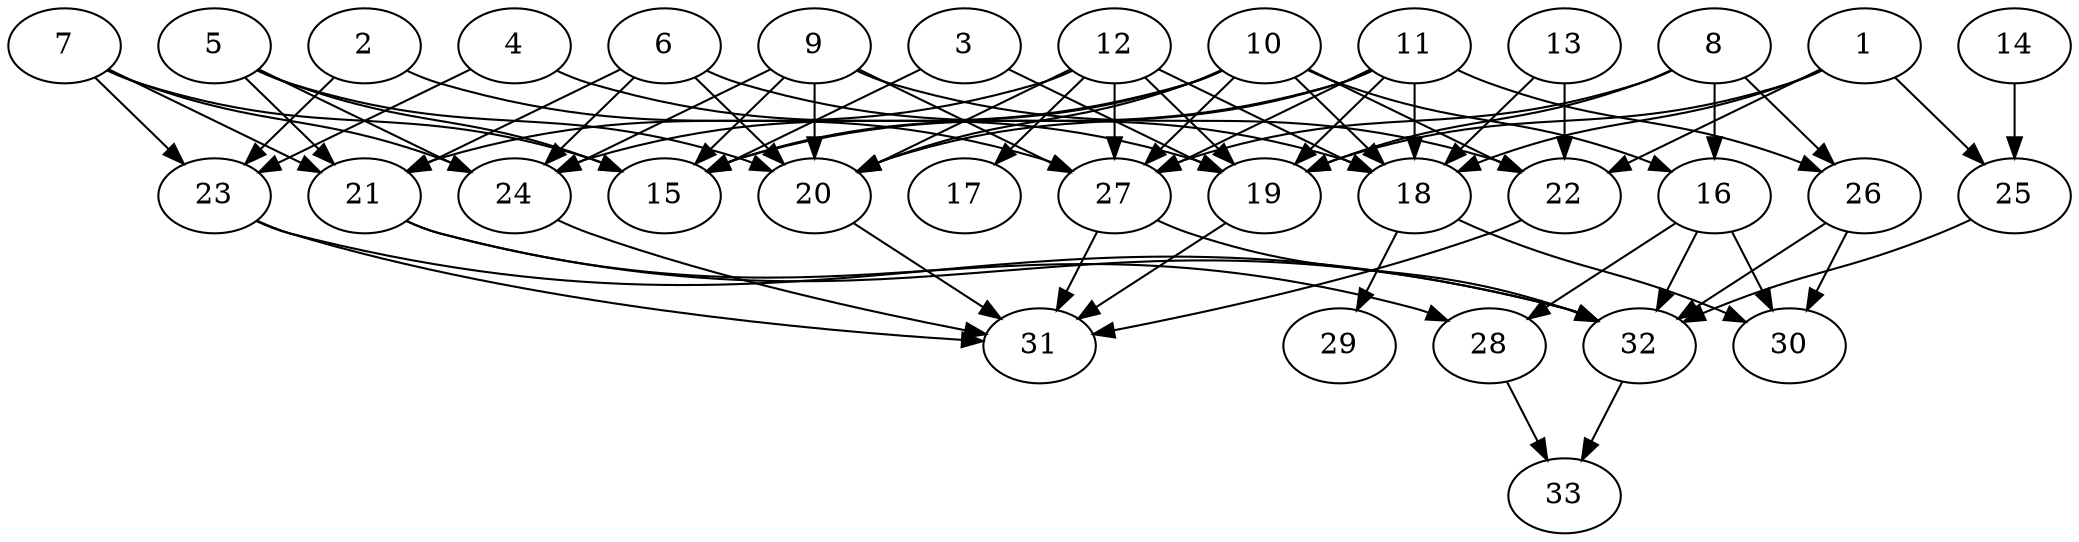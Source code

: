 // DAG (tier=2-normal, mode=compute, n=33, ccr=0.388, fat=0.699, density=0.476, regular=0.466, jump=0.170, mindata=524288, maxdata=8388608)
// DAG automatically generated by daggen at Sun Aug 24 16:33:33 2025
// /home/ermia/Project/Environments/daggen/bin/daggen --dot --ccr 0.388 --fat 0.699 --regular 0.466 --density 0.476 --jump 0.170 --mindata 524288 --maxdata 8388608 -n 33 
digraph G {
  1 [size="547491187872818528256", alpha="0.07", expect_size="273745593936409264128"]
  1 -> 18 [size ="535395532013568"]
  1 -> 19 [size ="535395532013568"]
  1 -> 22 [size ="535395532013568"]
  1 -> 25 [size ="535395532013568"]
  2 [size="121848811605972704", alpha="0.14", expect_size="60924405802986352"]
  2 -> 23 [size ="66520453480448"]
  2 -> 27 [size ="66520453480448"]
  3 [size="420628829033528819712", alpha="0.11", expect_size="210314414516764409856"]
  3 -> 15 [size ="449113397133312"]
  3 -> 19 [size ="449113397133312"]
  4 [size="14423265927039668", alpha="0.16", expect_size="7211632963519834"]
  4 -> 19 [size ="322874300694528"]
  4 -> 23 [size ="322874300694528"]
  5 [size="995157993356542848", alpha="0.19", expect_size="497578996678271424"]
  5 -> 15 [size ="468091876147200"]
  5 -> 20 [size ="468091876147200"]
  5 -> 21 [size ="468091876147200"]
  5 -> 24 [size ="468091876147200"]
  6 [size="182569894292750336000", alpha="0.03", expect_size="91284947146375168000"]
  6 -> 18 [size ="257459801292800"]
  6 -> 20 [size ="257459801292800"]
  6 -> 21 [size ="257459801292800"]
  6 -> 24 [size ="257459801292800"]
  7 [size="6832976713651299", alpha="0.08", expect_size="3416488356825649"]
  7 -> 15 [size ="208709774999552"]
  7 -> 21 [size ="208709774999552"]
  7 -> 23 [size ="208709774999552"]
  7 -> 24 [size ="208709774999552"]
  8 [size="8551337839403466752", alpha="0.03", expect_size="4275668919701733376"]
  8 -> 16 [size ="33453844201472"]
  8 -> 19 [size ="33453844201472"]
  8 -> 26 [size ="33453844201472"]
  8 -> 27 [size ="33453844201472"]
  9 [size="18079931892258048", alpha="0.00", expect_size="9039965946129024"]
  9 -> 15 [size ="297576943321088"]
  9 -> 20 [size ="297576943321088"]
  9 -> 22 [size ="297576943321088"]
  9 -> 24 [size ="297576943321088"]
  9 -> 27 [size ="297576943321088"]
  10 [size="11347829209803814", alpha="0.09", expect_size="5673914604901907"]
  10 -> 15 [size ="195130170540032"]
  10 -> 16 [size ="195130170540032"]
  10 -> 18 [size ="195130170540032"]
  10 -> 20 [size ="195130170540032"]
  10 -> 22 [size ="195130170540032"]
  10 -> 24 [size ="195130170540032"]
  10 -> 27 [size ="195130170540032"]
  11 [size="94720983506639344", alpha="0.03", expect_size="47360491753319672"]
  11 -> 15 [size ="105182079746048"]
  11 -> 18 [size ="105182079746048"]
  11 -> 19 [size ="105182079746048"]
  11 -> 20 [size ="105182079746048"]
  11 -> 26 [size ="105182079746048"]
  11 -> 27 [size ="105182079746048"]
  12 [size="413938692628779368448", alpha="0.16", expect_size="206969346314389684224"]
  12 -> 17 [size ="444338559516672"]
  12 -> 18 [size ="444338559516672"]
  12 -> 19 [size ="444338559516672"]
  12 -> 20 [size ="444338559516672"]
  12 -> 21 [size ="444338559516672"]
  12 -> 27 [size ="444338559516672"]
  13 [size="7922433235206614", alpha="0.16", expect_size="3961216617603307"]
  13 -> 18 [size ="18077651566592"]
  13 -> 22 [size ="18077651566592"]
  14 [size="45369113493727346688", alpha="0.19", expect_size="22684556746863673344"]
  14 -> 25 [size ="101764627955712"]
  15 [size="22599513481878175744", alpha="0.10", expect_size="11299756740939087872"]
  16 [size="10866946077122208", alpha="0.13", expect_size="5433473038561104"]
  16 -> 28 [size ="516005499502592"]
  16 -> 30 [size ="516005499502592"]
  16 -> 32 [size ="516005499502592"]
  17 [size="542656948922961", alpha="0.15", expect_size="271328474461480"]
  18 [size="329205325231897", alpha="0.10", expect_size="164602662615948"]
  18 -> 29 [size ="11739764621312"]
  18 -> 30 [size ="11739764621312"]
  19 [size="133976281015755210752", alpha="0.09", expect_size="66988140507877605376"]
  19 -> 31 [size ="209463617257472"]
  20 [size="9226231316021328", alpha="0.15", expect_size="4613115658010664"]
  20 -> 31 [size ="229014241280000"]
  21 [size="84934402551841728", alpha="0.00", expect_size="42467201275920864"]
  21 -> 28 [size ="236258844475392"]
  21 -> 32 [size ="236258844475392"]
  22 [size="626310618107958400", alpha="0.03", expect_size="313155309053979200"]
  22 -> 31 [size ="417289702735872"]
  23 [size="532193397183376064", alpha="0.16", expect_size="266096698591688032"]
  23 -> 31 [size ="417881560973312"]
  23 -> 32 [size ="417881560973312"]
  24 [size="137301208364669206528", alpha="0.15", expect_size="68650604182334603264"]
  24 -> 31 [size ="212914984189952"]
  25 [size="77802858841810927616", alpha="0.11", expect_size="38901429420905463808"]
  25 -> 32 [size ="145798713049088"]
  26 [size="89054963491294674944", alpha="0.02", expect_size="44527481745647337472"]
  26 -> 30 [size ="159537239687168"]
  26 -> 32 [size ="159537239687168"]
  27 [size="19258773758769880", alpha="0.10", expect_size="9629386879384940"]
  27 -> 31 [size ="426690102689792"]
  27 -> 32 [size ="426690102689792"]
  28 [size="104148256018017184", alpha="0.17", expect_size="52074128009008592"]
  28 -> 33 [size ="46404974149632"]
  29 [size="832225493712823808", alpha="0.13", expect_size="416112746856411904"]
  30 [size="7055262909001105408", alpha="0.01", expect_size="3527631454500552704"]
  31 [size="52230228247895520", alpha="0.16", expect_size="26115114123947760"]
  32 [size="232392399758332788736", alpha="0.04", expect_size="116196199879166394368"]
  32 -> 33 [size ="302392675401728"]
  33 [size="1564589638917162", alpha="0.19", expect_size="782294819458581"]
}
